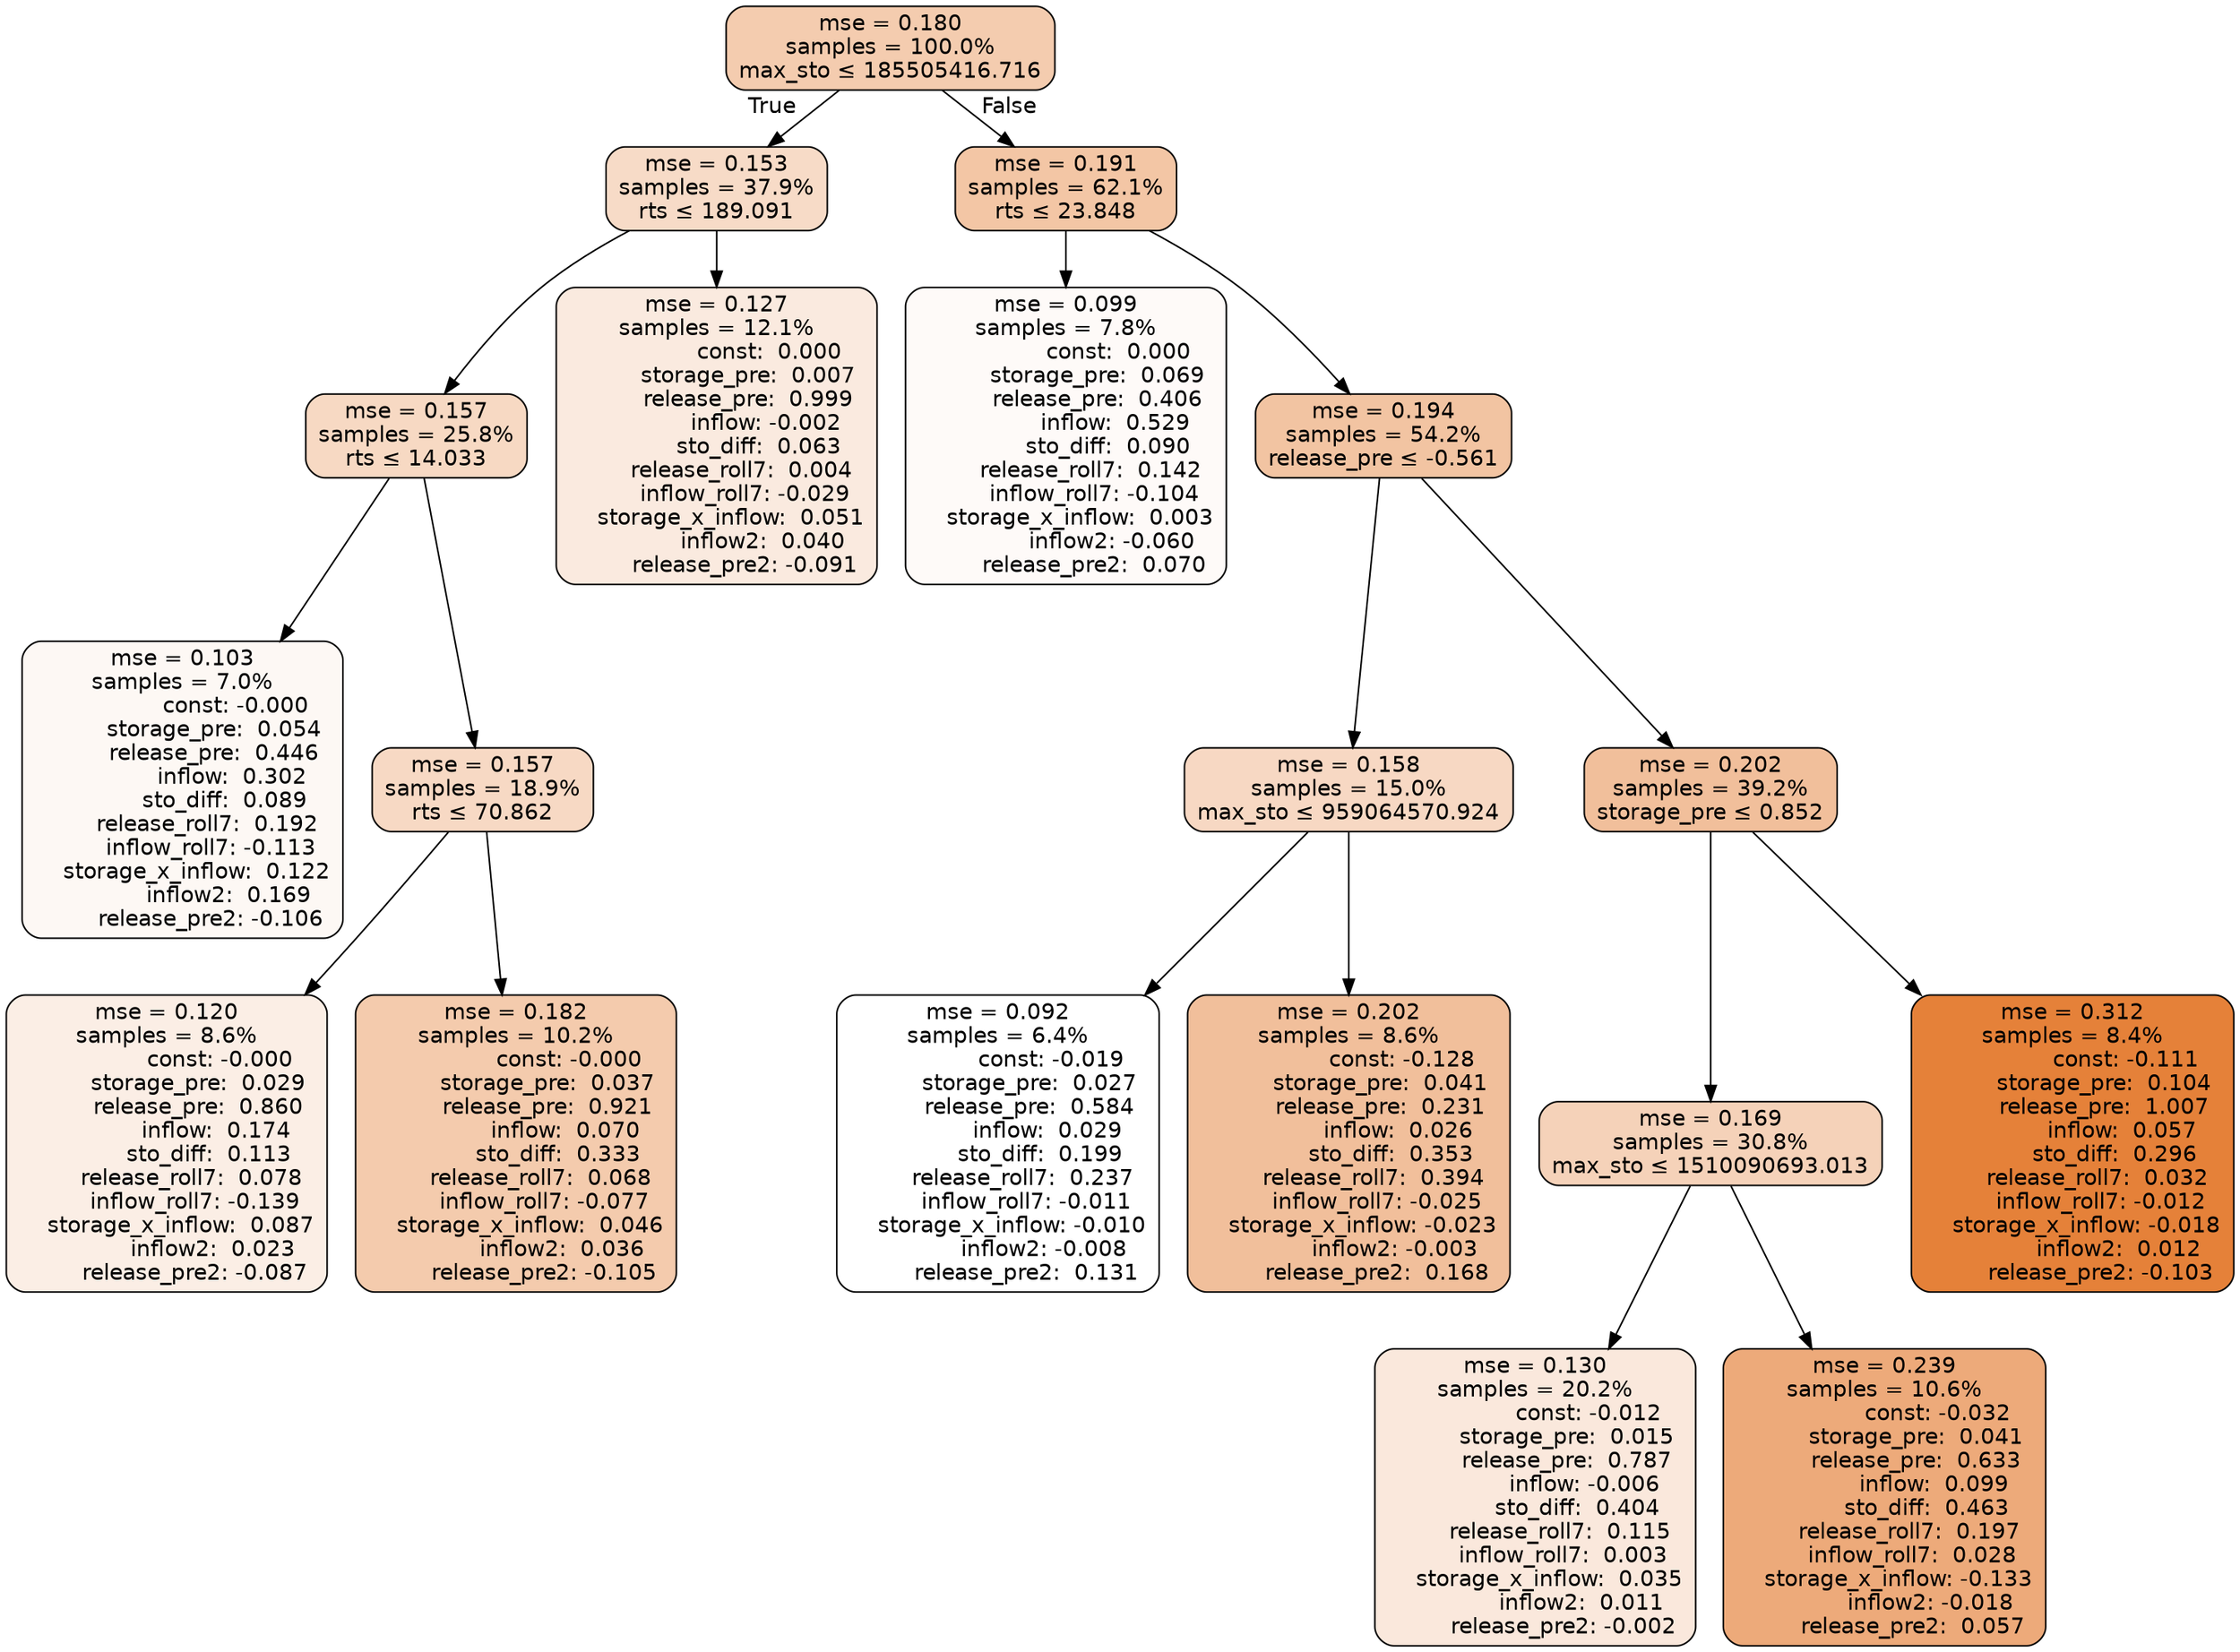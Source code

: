 digraph tree {
bgcolor="transparent"
node [shape=rectangle, style="filled, rounded", color="black", fontname=helvetica] ;
edge [fontname=helvetica] ;
	"0" [label="mse = 0.180
samples = 100.0%
max_sto &le; 185505416.716", fillcolor="#f4ccaf"]
	"1" [label="mse = 0.153
samples = 37.9%
rts &le; 189.091", fillcolor="#f7dbc7"]
	"2" [label="mse = 0.157
samples = 25.8%
rts &le; 14.033", fillcolor="#f7d9c3"]
	"3" [label="mse = 0.103
samples = 7.0%
               const: -0.000
         storage_pre:  0.054
         release_pre:  0.446
              inflow:  0.302
            sto_diff:  0.089
       release_roll7:  0.192
        inflow_roll7: -0.113
    storage_x_inflow:  0.122
             inflow2:  0.169
        release_pre2: -0.106", fillcolor="#fdf8f4"]
	"4" [label="mse = 0.157
samples = 18.9%
rts &le; 70.862", fillcolor="#f7d9c4"]
	"5" [label="mse = 0.120
samples = 8.6%
               const: -0.000
         storage_pre:  0.029
         release_pre:  0.860
              inflow:  0.174
            sto_diff:  0.113
       release_roll7:  0.078
        inflow_roll7: -0.139
    storage_x_inflow:  0.087
             inflow2:  0.023
        release_pre2: -0.087", fillcolor="#fbeee5"]
	"6" [label="mse = 0.182
samples = 10.2%
               const: -0.000
         storage_pre:  0.037
         release_pre:  0.921
              inflow:  0.070
            sto_diff:  0.333
       release_roll7:  0.068
        inflow_roll7: -0.077
    storage_x_inflow:  0.046
             inflow2:  0.036
        release_pre2: -0.105", fillcolor="#f4cbad"]
	"7" [label="mse = 0.127
samples = 12.1%
               const:  0.000
         storage_pre:  0.007
         release_pre:  0.999
              inflow: -0.002
            sto_diff:  0.063
       release_roll7:  0.004
        inflow_roll7: -0.029
    storage_x_inflow:  0.051
             inflow2:  0.040
        release_pre2: -0.091", fillcolor="#faeadf"]
	"8" [label="mse = 0.191
samples = 62.1%
rts &le; 23.848", fillcolor="#f3c6a5"]
	"9" [label="mse = 0.099
samples = 7.8%
               const:  0.000
         storage_pre:  0.069
         release_pre:  0.406
              inflow:  0.529
            sto_diff:  0.090
       release_roll7:  0.142
        inflow_roll7: -0.104
    storage_x_inflow:  0.003
             inflow2: -0.060
        release_pre2:  0.070", fillcolor="#fefaf8"]
	"10" [label="mse = 0.194
samples = 54.2%
release_pre &le; -0.561", fillcolor="#f2c4a2"]
	"11" [label="mse = 0.158
samples = 15.0%
max_sto &le; 959064570.924", fillcolor="#f7d8c3"]
	"12" [label="mse = 0.092
samples = 6.4%
               const: -0.019
         storage_pre:  0.027
         release_pre:  0.584
              inflow:  0.029
            sto_diff:  0.199
       release_roll7:  0.237
        inflow_roll7: -0.011
    storage_x_inflow: -0.010
             inflow2: -0.008
        release_pre2:  0.131", fillcolor="#ffffff"]
	"13" [label="mse = 0.202
samples = 8.6%
               const: -0.128
         storage_pre:  0.041
         release_pre:  0.231
              inflow:  0.026
            sto_diff:  0.353
       release_roll7:  0.394
        inflow_roll7: -0.025
    storage_x_inflow: -0.023
             inflow2: -0.003
        release_pre2:  0.168", fillcolor="#f1bf9b"]
	"14" [label="mse = 0.202
samples = 39.2%
storage_pre &le; 0.852", fillcolor="#f1bf9b"]
	"15" [label="mse = 0.169
samples = 30.8%
max_sto &le; 1510090693.013", fillcolor="#f5d2b9"]
	"16" [label="mse = 0.130
samples = 20.2%
               const: -0.012
         storage_pre:  0.015
         release_pre:  0.787
              inflow: -0.006
            sto_diff:  0.404
       release_roll7:  0.115
        inflow_roll7:  0.003
    storage_x_inflow:  0.035
             inflow2:  0.011
        release_pre2: -0.002", fillcolor="#fae8dc"]
	"17" [label="mse = 0.239
samples = 10.6%
               const: -0.032
         storage_pre:  0.041
         release_pre:  0.633
              inflow:  0.099
            sto_diff:  0.463
       release_roll7:  0.197
        inflow_roll7:  0.028
    storage_x_inflow: -0.133
             inflow2: -0.018
        release_pre2:  0.057", fillcolor="#edaa7a"]
	"18" [label="mse = 0.312
samples = 8.4%
               const: -0.111
         storage_pre:  0.104
         release_pre:  1.007
              inflow:  0.057
            sto_diff:  0.296
       release_roll7:  0.032
        inflow_roll7: -0.012
    storage_x_inflow: -0.018
             inflow2:  0.012
        release_pre2: -0.103", fillcolor="#e58139"]

	"0" -> "1" [labeldistance=2.5, labelangle=45, headlabel="True"]
	"1" -> "2"
	"2" -> "3"
	"2" -> "4"
	"4" -> "5"
	"4" -> "6"
	"1" -> "7"
	"0" -> "8" [labeldistance=2.5, labelangle=-45, headlabel="False"]
	"8" -> "9"
	"8" -> "10"
	"10" -> "11"
	"11" -> "12"
	"11" -> "13"
	"10" -> "14"
	"14" -> "15"
	"15" -> "16"
	"15" -> "17"
	"14" -> "18"
}
